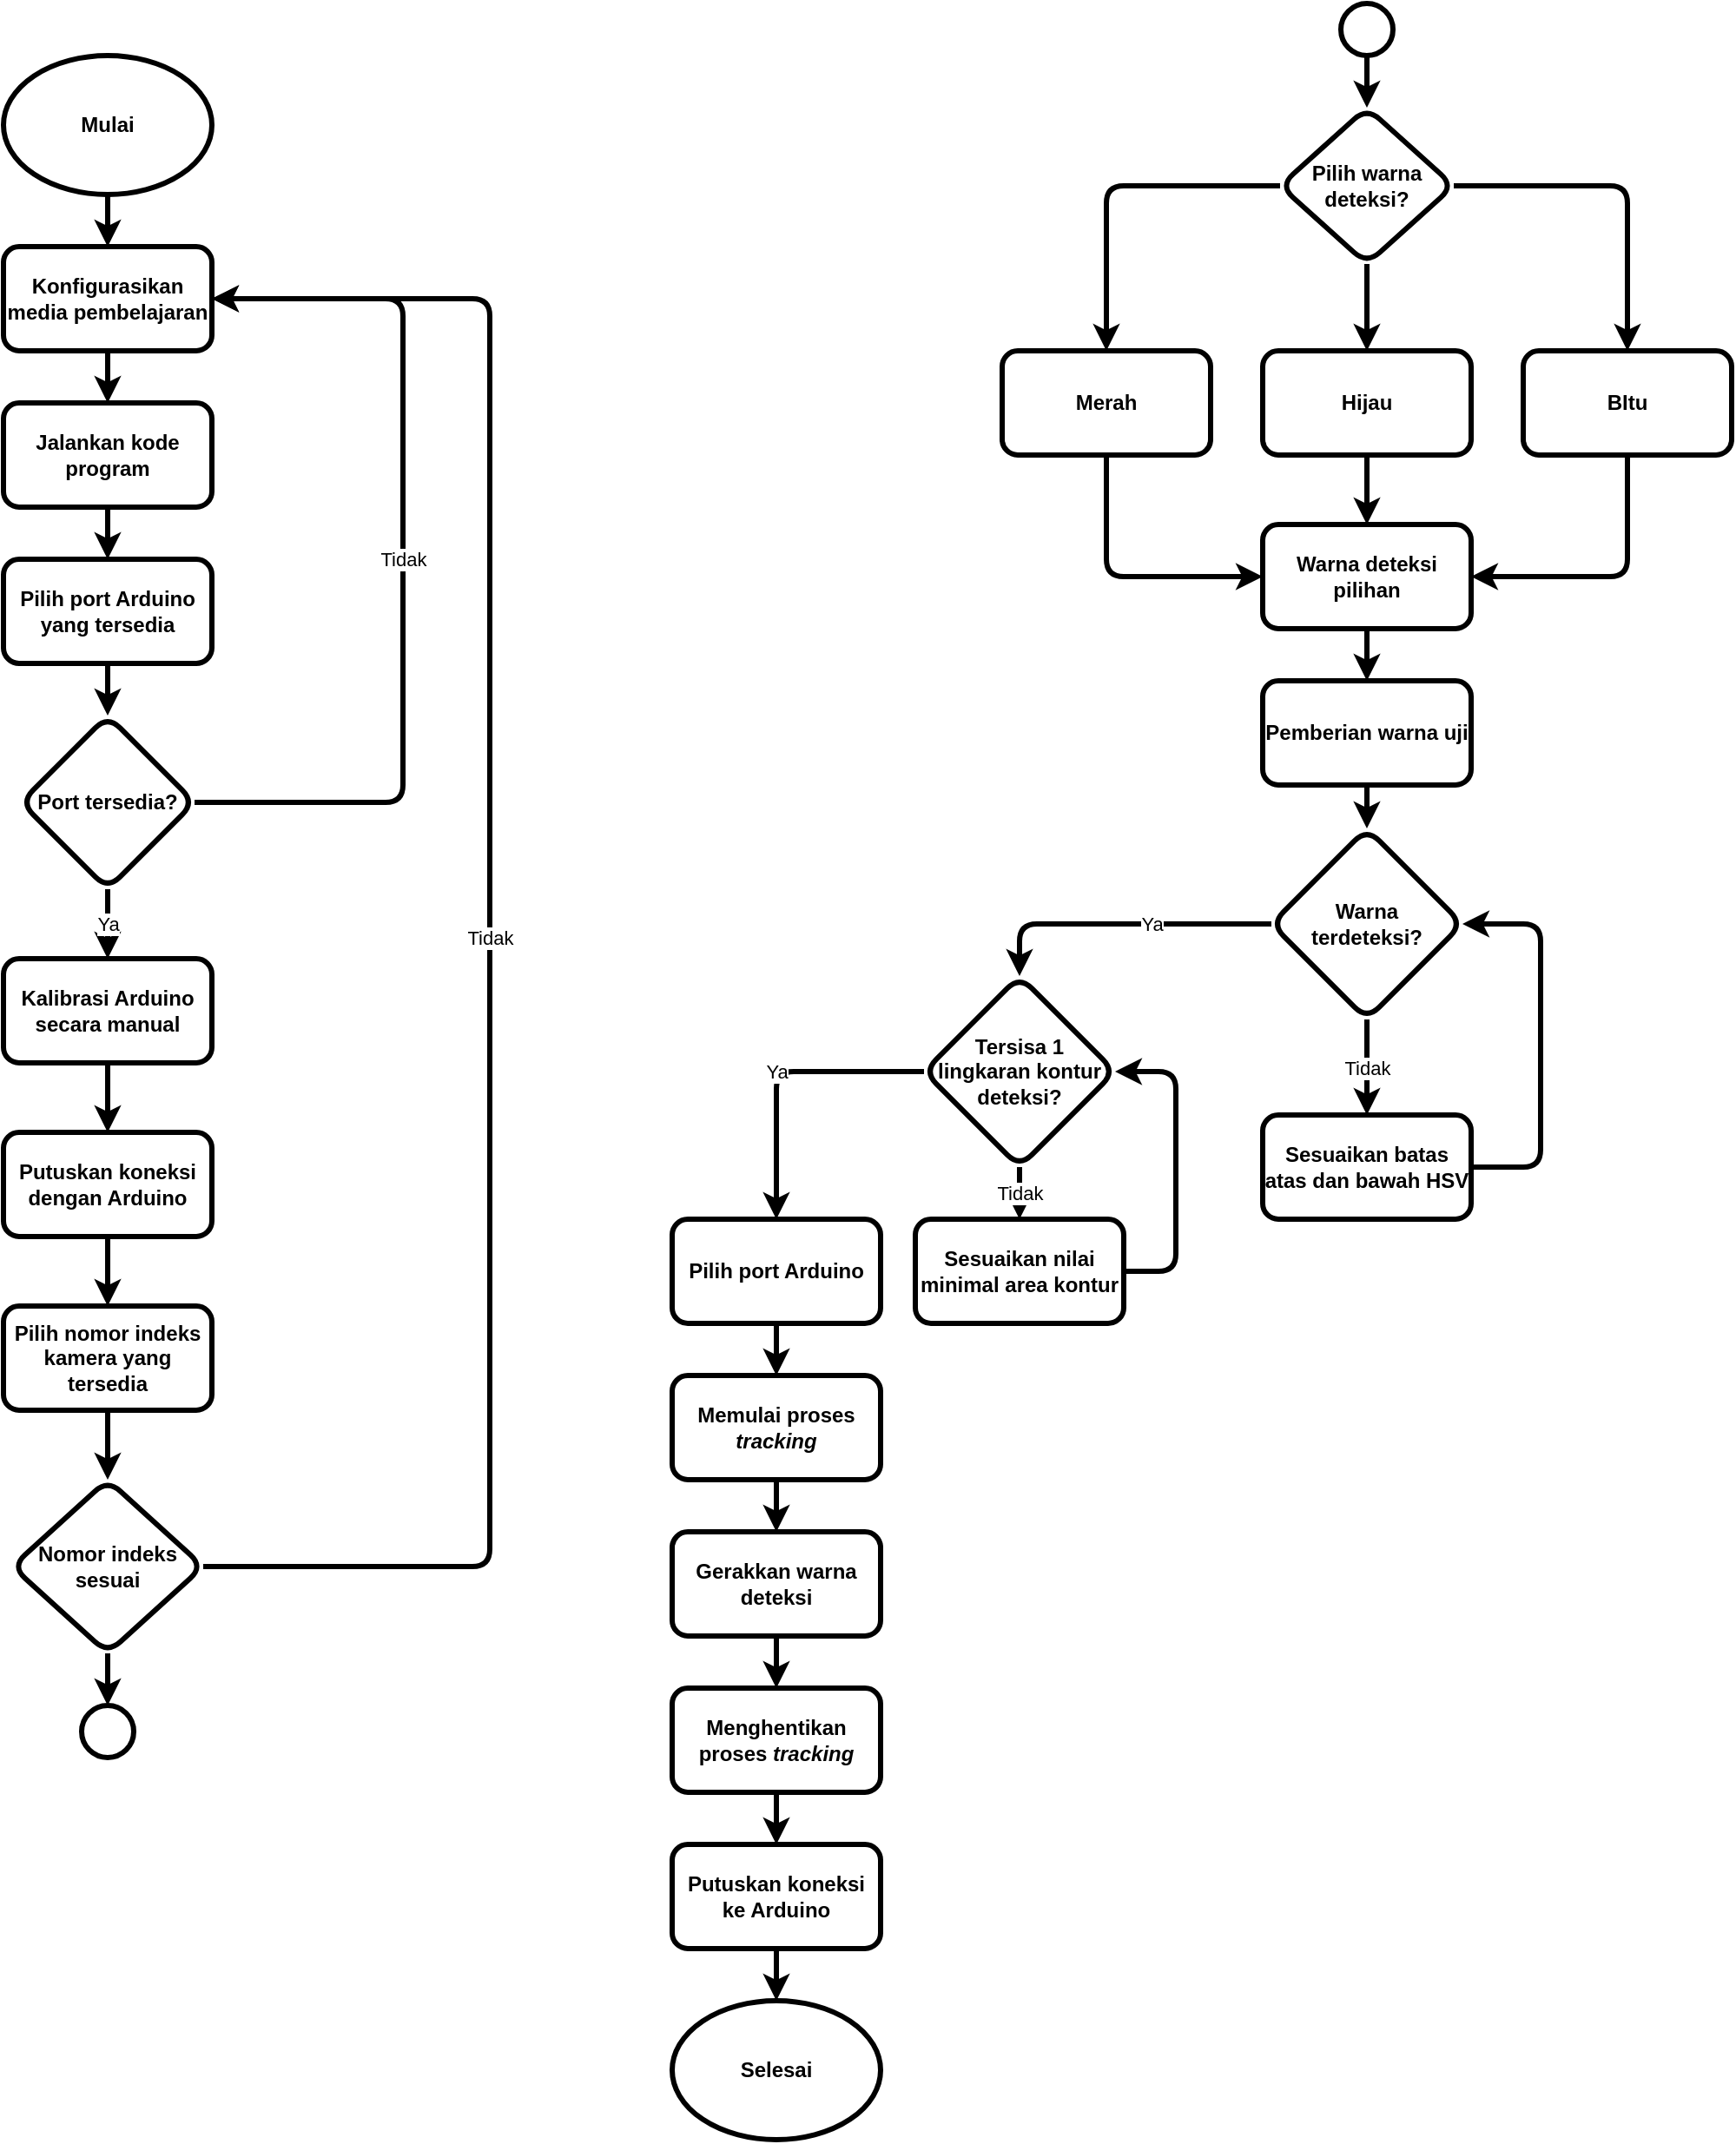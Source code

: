<mxfile>
    <diagram id="dxz3Dpgd_S9EO_WHkqeO" name="Page-1">
        <mxGraphModel dx="2619" dy="1277" grid="1" gridSize="10" guides="1" tooltips="1" connect="1" arrows="1" fold="1" page="1" pageScale="1" pageWidth="850" pageHeight="1100" math="0" shadow="0">
            <root>
                <mxCell id="0"/>
                <mxCell id="1" parent="0"/>
                <mxCell id="15" value="" style="edgeStyle=none;html=1;" parent="1" edge="1">
                    <mxGeometry relative="1" as="geometry">
                        <mxPoint x="350" y="770" as="sourcePoint"/>
                    </mxGeometry>
                </mxCell>
                <mxCell id="172" value="" style="group" vertex="1" connectable="0" parent="1">
                    <mxGeometry x="-810" y="10" width="995" height="1230" as="geometry"/>
                </mxCell>
                <mxCell id="5" value="Konfigurasikan media pembelajaran" style="rounded=1;whiteSpace=wrap;html=1;strokeWidth=3;fontStyle=1" parent="172" vertex="1">
                    <mxGeometry y="140" width="120" height="60" as="geometry"/>
                </mxCell>
                <mxCell id="8" value="Jalankan kode program" style="rounded=1;whiteSpace=wrap;html=1;strokeWidth=3;fontStyle=1" parent="172" vertex="1">
                    <mxGeometry y="230" width="120" height="60" as="geometry"/>
                </mxCell>
                <mxCell id="9" value="" style="edgeStyle=none;html=1;strokeWidth=3;" parent="172" source="5" target="8" edge="1">
                    <mxGeometry relative="1" as="geometry"/>
                </mxCell>
                <mxCell id="10" value="Pilih port Arduino yang tersedia" style="rounded=1;whiteSpace=wrap;html=1;strokeWidth=3;fontStyle=1" parent="172" vertex="1">
                    <mxGeometry y="320" width="120" height="60" as="geometry"/>
                </mxCell>
                <mxCell id="11" value="" style="edgeStyle=none;html=1;strokeWidth=3;" parent="172" source="8" target="10" edge="1">
                    <mxGeometry relative="1" as="geometry"/>
                </mxCell>
                <mxCell id="16" value="Mulai" style="ellipse;whiteSpace=wrap;html=1;strokeWidth=3;fontStyle=1" parent="172" vertex="1">
                    <mxGeometry y="30" width="120" height="80" as="geometry"/>
                </mxCell>
                <mxCell id="7" value="" style="edgeStyle=none;html=1;exitX=0.5;exitY=1;exitDx=0;exitDy=0;strokeWidth=3;" parent="172" source="16" target="5" edge="1">
                    <mxGeometry relative="1" as="geometry">
                        <mxPoint x="60" y="120" as="sourcePoint"/>
                    </mxGeometry>
                </mxCell>
                <mxCell id="17" value="Port tersedia?" style="rhombus;whiteSpace=wrap;html=1;rounded=1;strokeWidth=3;fontStyle=1" parent="172" vertex="1">
                    <mxGeometry x="10" y="410" width="100" height="100" as="geometry"/>
                </mxCell>
                <mxCell id="18" value="" style="edgeStyle=none;html=1;strokeWidth=3;" parent="172" source="10" target="17" edge="1">
                    <mxGeometry relative="1" as="geometry"/>
                </mxCell>
                <mxCell id="20" value="" style="endArrow=classic;html=1;exitX=1;exitY=0.5;exitDx=0;exitDy=0;entryX=1;entryY=0.5;entryDx=0;entryDy=0;strokeWidth=3;" parent="172" source="17" target="5" edge="1">
                    <mxGeometry relative="1" as="geometry">
                        <mxPoint x="80" y="510" as="sourcePoint"/>
                        <mxPoint x="180" y="510" as="targetPoint"/>
                        <Array as="points">
                            <mxPoint x="230" y="460"/>
                            <mxPoint x="230" y="170"/>
                        </Array>
                    </mxGeometry>
                </mxCell>
                <mxCell id="21" value="Tidak" style="edgeLabel;resizable=0;html=1;align=center;verticalAlign=middle;" parent="20" connectable="0" vertex="1">
                    <mxGeometry relative="1" as="geometry"/>
                </mxCell>
                <mxCell id="22" value="Kalibrasi Arduino secara manual" style="whiteSpace=wrap;html=1;rounded=1;glass=0;strokeWidth=3;fontStyle=1" parent="172" vertex="1">
                    <mxGeometry y="550" width="120" height="60" as="geometry"/>
                </mxCell>
                <mxCell id="26" value="Pilih nomor indeks kamera yang tersedia" style="whiteSpace=wrap;html=1;rounded=1;strokeWidth=3;fontStyle=1" parent="172" vertex="1">
                    <mxGeometry y="750" width="120" height="60" as="geometry"/>
                </mxCell>
                <mxCell id="28" value="Nomor indeks sesuai" style="rhombus;whiteSpace=wrap;html=1;rounded=1;strokeWidth=3;fontStyle=1" parent="172" vertex="1">
                    <mxGeometry x="5" y="850" width="110" height="100" as="geometry"/>
                </mxCell>
                <mxCell id="29" value="" style="edgeStyle=none;html=1;strokeWidth=3;" parent="172" source="26" target="28" edge="1">
                    <mxGeometry relative="1" as="geometry"/>
                </mxCell>
                <mxCell id="30" value="" style="endArrow=classic;html=1;exitX=1;exitY=0.5;exitDx=0;exitDy=0;entryX=1;entryY=0.5;entryDx=0;entryDy=0;strokeWidth=3;" parent="172" source="28" target="5" edge="1">
                    <mxGeometry relative="1" as="geometry">
                        <mxPoint x="280" y="590" as="sourcePoint"/>
                        <mxPoint x="230" y="170" as="targetPoint"/>
                        <Array as="points">
                            <mxPoint x="280" y="900"/>
                            <mxPoint x="280" y="170"/>
                        </Array>
                    </mxGeometry>
                </mxCell>
                <mxCell id="31" value="Tidak" style="edgeLabel;resizable=0;html=1;align=center;verticalAlign=middle;" parent="30" connectable="0" vertex="1">
                    <mxGeometry relative="1" as="geometry"/>
                </mxCell>
                <mxCell id="35" value="" style="endArrow=classic;html=1;entryX=0.5;entryY=0;entryDx=0;entryDy=0;strokeWidth=3;" parent="172" target="22" edge="1">
                    <mxGeometry relative="1" as="geometry">
                        <mxPoint x="60" y="510" as="sourcePoint"/>
                        <mxPoint x="180" y="590" as="targetPoint"/>
                    </mxGeometry>
                </mxCell>
                <mxCell id="36" value="Ya" style="edgeLabel;resizable=0;html=1;align=center;verticalAlign=middle;" parent="35" connectable="0" vertex="1">
                    <mxGeometry relative="1" as="geometry"/>
                </mxCell>
                <mxCell id="40" value="Putuskan koneksi dengan Arduino" style="rounded=1;whiteSpace=wrap;html=1;strokeWidth=3;fontStyle=1" parent="172" vertex="1">
                    <mxGeometry y="650" width="120" height="60" as="geometry"/>
                </mxCell>
                <mxCell id="41" value="" style="endArrow=classic;html=1;exitX=0.5;exitY=1;exitDx=0;exitDy=0;entryX=0.5;entryY=0;entryDx=0;entryDy=0;strokeWidth=3;" parent="172" source="22" target="40" edge="1">
                    <mxGeometry width="50" height="50" relative="1" as="geometry">
                        <mxPoint x="110" y="810" as="sourcePoint"/>
                        <mxPoint x="160" y="760" as="targetPoint"/>
                    </mxGeometry>
                </mxCell>
                <mxCell id="42" value="" style="endArrow=classic;html=1;exitX=0.5;exitY=1;exitDx=0;exitDy=0;entryX=0.5;entryY=0;entryDx=0;entryDy=0;strokeWidth=3;" parent="172" source="40" target="26" edge="1">
                    <mxGeometry width="50" height="50" relative="1" as="geometry">
                        <mxPoint x="70" y="620" as="sourcePoint"/>
                        <mxPoint x="70" y="670" as="targetPoint"/>
                    </mxGeometry>
                </mxCell>
                <mxCell id="106" value="" style="ellipse;whiteSpace=wrap;html=1;aspect=fixed;labelBorderColor=none;strokeWidth=3;" parent="172" vertex="1">
                    <mxGeometry x="45" y="980" width="30" height="30" as="geometry"/>
                </mxCell>
                <mxCell id="44" value="" style="edgeStyle=none;html=1;entryX=0.5;entryY=0;entryDx=0;entryDy=0;strokeWidth=3;" parent="172" source="28" target="106" edge="1">
                    <mxGeometry relative="1" as="geometry">
                        <mxPoint x="60" y="980" as="targetPoint"/>
                    </mxGeometry>
                </mxCell>
                <mxCell id="110" value="Pilih warna deteksi?" style="rhombus;whiteSpace=wrap;html=1;rounded=1;strokeWidth=3;fontStyle=1" parent="172" vertex="1">
                    <mxGeometry x="735" y="60" width="100" height="90" as="geometry"/>
                </mxCell>
                <mxCell id="111" value="Hijau" style="whiteSpace=wrap;html=1;rounded=1;strokeWidth=3;fontStyle=1" parent="172" vertex="1">
                    <mxGeometry x="725" y="200" width="120" height="60" as="geometry"/>
                </mxCell>
                <mxCell id="109" value="" style="edgeStyle=none;html=1;strokeWidth=3;" parent="172" source="110" target="111" edge="1">
                    <mxGeometry relative="1" as="geometry"/>
                </mxCell>
                <mxCell id="112" value="Merah" style="whiteSpace=wrap;html=1;rounded=1;strokeWidth=3;fontStyle=1" parent="172" vertex="1">
                    <mxGeometry x="575" y="200" width="120" height="60" as="geometry"/>
                </mxCell>
                <mxCell id="113" value="BItu" style="whiteSpace=wrap;html=1;rounded=1;strokeWidth=3;fontStyle=1" parent="172" vertex="1">
                    <mxGeometry x="875" y="200" width="120" height="60" as="geometry"/>
                </mxCell>
                <mxCell id="114" value="" style="endArrow=classic;html=1;entryX=0.5;entryY=0;entryDx=0;entryDy=0;exitX=0;exitY=0.5;exitDx=0;exitDy=0;strokeWidth=3;" parent="172" source="110" target="112" edge="1">
                    <mxGeometry width="50" height="50" relative="1" as="geometry">
                        <mxPoint x="835" y="170" as="sourcePoint"/>
                        <mxPoint x="885" y="120" as="targetPoint"/>
                        <Array as="points">
                            <mxPoint x="635" y="105"/>
                        </Array>
                    </mxGeometry>
                </mxCell>
                <mxCell id="115" value="" style="endArrow=classic;html=1;exitX=1;exitY=0.5;exitDx=0;exitDy=0;entryX=0.5;entryY=0;entryDx=0;entryDy=0;strokeWidth=3;" parent="172" source="110" target="113" edge="1">
                    <mxGeometry width="50" height="50" relative="1" as="geometry">
                        <mxPoint x="835" y="170" as="sourcePoint"/>
                        <mxPoint x="885" y="120" as="targetPoint"/>
                        <Array as="points">
                            <mxPoint x="935" y="105"/>
                        </Array>
                    </mxGeometry>
                </mxCell>
                <mxCell id="116" value="Warna deteksi pilihan" style="whiteSpace=wrap;html=1;rounded=1;strokeWidth=3;fontStyle=1" parent="172" vertex="1">
                    <mxGeometry x="725" y="300" width="120" height="60" as="geometry"/>
                </mxCell>
                <mxCell id="117" value="" style="endArrow=classic;html=1;exitX=0.5;exitY=1;exitDx=0;exitDy=0;entryX=0;entryY=0.5;entryDx=0;entryDy=0;strokeWidth=3;" parent="172" source="112" target="116" edge="1">
                    <mxGeometry width="50" height="50" relative="1" as="geometry">
                        <mxPoint x="865" y="410" as="sourcePoint"/>
                        <mxPoint x="915" y="360" as="targetPoint"/>
                        <Array as="points">
                            <mxPoint x="635" y="330"/>
                        </Array>
                    </mxGeometry>
                </mxCell>
                <mxCell id="118" value="" style="endArrow=classic;html=1;exitX=0.5;exitY=1;exitDx=0;exitDy=0;entryX=0.5;entryY=0;entryDx=0;entryDy=0;strokeWidth=3;" parent="172" source="111" target="116" edge="1">
                    <mxGeometry width="50" height="50" relative="1" as="geometry">
                        <mxPoint x="865" y="410" as="sourcePoint"/>
                        <mxPoint x="915" y="360" as="targetPoint"/>
                    </mxGeometry>
                </mxCell>
                <mxCell id="119" value="" style="endArrow=classic;html=1;exitX=0.5;exitY=1;exitDx=0;exitDy=0;entryX=1;entryY=0.5;entryDx=0;entryDy=0;strokeWidth=3;" parent="172" source="113" target="116" edge="1">
                    <mxGeometry width="50" height="50" relative="1" as="geometry">
                        <mxPoint x="865" y="410" as="sourcePoint"/>
                        <mxPoint x="915" y="360" as="targetPoint"/>
                        <Array as="points">
                            <mxPoint x="935" y="330"/>
                        </Array>
                    </mxGeometry>
                </mxCell>
                <mxCell id="120" value="Pemberian warna uji" style="whiteSpace=wrap;html=1;rounded=1;strokeWidth=3;fontStyle=1" parent="172" vertex="1">
                    <mxGeometry x="725" y="390" width="120" height="60" as="geometry"/>
                </mxCell>
                <mxCell id="121" value="" style="endArrow=classic;html=1;exitX=0.5;exitY=1;exitDx=0;exitDy=0;entryX=0.5;entryY=0;entryDx=0;entryDy=0;strokeWidth=3;" parent="172" source="116" target="120" edge="1">
                    <mxGeometry width="50" height="50" relative="1" as="geometry">
                        <mxPoint x="865" y="420" as="sourcePoint"/>
                        <mxPoint x="915" y="370" as="targetPoint"/>
                    </mxGeometry>
                </mxCell>
                <mxCell id="122" value="" style="endArrow=classic;html=1;exitX=0.5;exitY=1;exitDx=0;exitDy=0;entryX=0.5;entryY=0;entryDx=0;entryDy=0;strokeWidth=3;" parent="172" source="120" target="127" edge="1">
                    <mxGeometry width="50" height="50" relative="1" as="geometry">
                        <mxPoint x="795" y="370" as="sourcePoint"/>
                        <mxPoint x="805" y="460" as="targetPoint"/>
                    </mxGeometry>
                </mxCell>
                <mxCell id="123" value="Sesuaikan batas atas dan bawah HSV" style="whiteSpace=wrap;html=1;strokeWidth=3;rounded=1;fontStyle=1" parent="172" vertex="1">
                    <mxGeometry x="725" y="640" width="120" height="60" as="geometry"/>
                </mxCell>
                <mxCell id="124" value="" style="endArrow=classic;html=1;exitX=0.5;exitY=1;exitDx=0;exitDy=0;entryX=0.5;entryY=0;entryDx=0;entryDy=0;strokeWidth=3;" parent="172" source="127" target="123" edge="1">
                    <mxGeometry relative="1" as="geometry">
                        <mxPoint x="835" y="530" as="sourcePoint"/>
                        <mxPoint x="775" y="680" as="targetPoint"/>
                    </mxGeometry>
                </mxCell>
                <mxCell id="125" value="Tidak" style="edgeLabel;resizable=0;html=1;align=center;verticalAlign=middle;" parent="124" connectable="0" vertex="1">
                    <mxGeometry relative="1" as="geometry"/>
                </mxCell>
                <mxCell id="127" value="Warna terdeteksi?" style="rhombus;labelBorderColor=none;whiteSpace=wrap;html=1;verticalAlign=middle;horizontal=1;spacing=8;strokeWidth=3;rounded=1;fontStyle=1" parent="172" vertex="1">
                    <mxGeometry x="730" y="475" width="110" height="110" as="geometry"/>
                </mxCell>
                <mxCell id="131" value="" style="endArrow=classic;html=1;exitX=0;exitY=0.5;exitDx=0;exitDy=0;entryX=0.5;entryY=0;entryDx=0;entryDy=0;strokeWidth=3;" parent="172" source="127" edge="1">
                    <mxGeometry relative="1" as="geometry">
                        <mxPoint x="735" y="660" as="sourcePoint"/>
                        <mxPoint x="585" y="560" as="targetPoint"/>
                        <Array as="points">
                            <mxPoint x="585" y="530"/>
                        </Array>
                    </mxGeometry>
                </mxCell>
                <mxCell id="133" value="" style="endArrow=classic;html=1;exitX=1;exitY=0.5;exitDx=0;exitDy=0;entryX=1;entryY=0.5;entryDx=0;entryDy=0;strokeWidth=3;" parent="172" source="123" target="127" edge="1">
                    <mxGeometry width="50" height="50" relative="1" as="geometry">
                        <mxPoint x="765" y="630" as="sourcePoint"/>
                        <mxPoint x="815" y="580" as="targetPoint"/>
                        <Array as="points">
                            <mxPoint x="885" y="670"/>
                            <mxPoint x="885" y="530"/>
                        </Array>
                    </mxGeometry>
                </mxCell>
                <mxCell id="148" value="" style="ellipse;whiteSpace=wrap;html=1;aspect=fixed;labelBorderColor=none;strokeWidth=3;" parent="172" vertex="1">
                    <mxGeometry x="770" width="30" height="30" as="geometry"/>
                </mxCell>
                <mxCell id="149" value="" style="endArrow=classic;html=1;exitX=0.5;exitY=1;exitDx=0;exitDy=0;strokeWidth=3;" parent="172" source="148" target="110" edge="1">
                    <mxGeometry width="50" height="50" relative="1" as="geometry">
                        <mxPoint x="720" y="100" as="sourcePoint"/>
                        <mxPoint x="770" y="50" as="targetPoint"/>
                    </mxGeometry>
                </mxCell>
                <mxCell id="150" value="Tersisa 1 lingkaran kontur deteksi?" style="rhombus;labelBorderColor=none;whiteSpace=wrap;html=1;verticalAlign=middle;horizontal=1;spacing=8;strokeWidth=3;rounded=1;fontStyle=1" vertex="1" parent="172">
                    <mxGeometry x="530" y="560" width="110" height="110" as="geometry"/>
                </mxCell>
                <mxCell id="151" value="Pilih port Arduino" style="rounded=1;whiteSpace=wrap;html=1;labelBorderColor=none;strokeWidth=3;fontStyle=1" vertex="1" parent="172">
                    <mxGeometry x="385" y="700" width="120" height="60" as="geometry"/>
                </mxCell>
                <mxCell id="152" value="" style="endArrow=classic;html=1;exitX=0;exitY=0.5;exitDx=0;exitDy=0;strokeWidth=3;" edge="1" parent="172" source="150" target="151">
                    <mxGeometry relative="1" as="geometry">
                        <mxPoint x="755" y="670" as="sourcePoint"/>
                        <mxPoint x="855" y="670" as="targetPoint"/>
                        <Array as="points">
                            <mxPoint x="445" y="615"/>
                        </Array>
                    </mxGeometry>
                </mxCell>
                <mxCell id="153" value="Ya" style="edgeLabel;resizable=0;html=1;align=center;verticalAlign=middle;labelBorderColor=none;" connectable="0" vertex="1" parent="152">
                    <mxGeometry relative="1" as="geometry"/>
                </mxCell>
                <mxCell id="154" value="Ya" style="edgeLabel;resizable=0;html=1;align=center;verticalAlign=middle;labelBorderColor=none;" connectable="0" vertex="1" parent="172">
                    <mxGeometry x="660.5" y="530" as="geometry"/>
                </mxCell>
                <mxCell id="155" value="Sesuaikan nilai minimal area kontur" style="whiteSpace=wrap;html=1;strokeWidth=3;rounded=1;fontStyle=1" vertex="1" parent="172">
                    <mxGeometry x="525" y="700" width="120" height="60" as="geometry"/>
                </mxCell>
                <mxCell id="156" value="" style="endArrow=classic;html=1;exitX=1;exitY=0.5;exitDx=0;exitDy=0;entryX=1;entryY=0.5;entryDx=0;entryDy=0;strokeWidth=3;" edge="1" parent="172" source="155" target="150">
                    <mxGeometry width="50" height="50" relative="1" as="geometry">
                        <mxPoint x="705" y="730" as="sourcePoint"/>
                        <mxPoint x="755" y="680" as="targetPoint"/>
                        <Array as="points">
                            <mxPoint x="675" y="730"/>
                            <mxPoint x="675" y="615"/>
                        </Array>
                    </mxGeometry>
                </mxCell>
                <mxCell id="157" value="" style="endArrow=classic;html=1;exitX=0.5;exitY=1;exitDx=0;exitDy=0;entryX=0.5;entryY=0;entryDx=0;entryDy=0;strokeWidth=3;" edge="1" parent="172" source="150" target="155">
                    <mxGeometry relative="1" as="geometry">
                        <mxPoint x="685" y="710" as="sourcePoint"/>
                        <mxPoint x="785" y="710" as="targetPoint"/>
                    </mxGeometry>
                </mxCell>
                <mxCell id="158" value="Tidak" style="edgeLabel;resizable=0;html=1;align=center;verticalAlign=middle;labelBorderColor=none;" connectable="0" vertex="1" parent="157">
                    <mxGeometry relative="1" as="geometry"/>
                </mxCell>
                <mxCell id="159" value="Memulai proses &lt;i&gt;tracking&lt;/i&gt;" style="rounded=1;whiteSpace=wrap;html=1;labelBorderColor=none;strokeWidth=3;fontStyle=1" vertex="1" parent="172">
                    <mxGeometry x="385" y="790" width="120" height="60" as="geometry"/>
                </mxCell>
                <mxCell id="160" value="" style="endArrow=classic;html=1;exitX=0.5;exitY=1;exitDx=0;exitDy=0;entryX=0.5;entryY=0;entryDx=0;entryDy=0;strokeWidth=3;" edge="1" parent="172" source="151" target="159">
                    <mxGeometry width="50" height="50" relative="1" as="geometry">
                        <mxPoint x="575" y="880" as="sourcePoint"/>
                        <mxPoint x="625" y="830" as="targetPoint"/>
                    </mxGeometry>
                </mxCell>
                <mxCell id="161" value="Gerakkan warna deteksi" style="rounded=1;whiteSpace=wrap;html=1;labelBorderColor=none;strokeWidth=3;fontStyle=1" vertex="1" parent="172">
                    <mxGeometry x="385" y="880" width="120" height="60" as="geometry"/>
                </mxCell>
                <mxCell id="162" value="" style="endArrow=classic;html=1;exitX=0.5;exitY=1;exitDx=0;exitDy=0;entryX=0.5;entryY=0;entryDx=0;entryDy=0;strokeWidth=3;" edge="1" parent="172" source="159" target="161">
                    <mxGeometry width="50" height="50" relative="1" as="geometry">
                        <mxPoint x="584.57" y="850" as="sourcePoint"/>
                        <mxPoint x="584.57" y="890" as="targetPoint"/>
                    </mxGeometry>
                </mxCell>
                <mxCell id="163" value="Menghentikan proses &lt;i&gt;tracking&lt;/i&gt;" style="rounded=1;whiteSpace=wrap;html=1;labelBorderColor=none;strokeWidth=3;fontStyle=1" vertex="1" parent="172">
                    <mxGeometry x="385" y="970" width="120" height="60" as="geometry"/>
                </mxCell>
                <mxCell id="164" value="" style="endArrow=classic;html=1;entryX=0.5;entryY=0;entryDx=0;entryDy=0;exitX=0.5;exitY=1;exitDx=0;exitDy=0;strokeWidth=3;" edge="1" parent="172" source="161" target="163">
                    <mxGeometry width="50" height="50" relative="1" as="geometry">
                        <mxPoint x="445" y="950" as="sourcePoint"/>
                        <mxPoint x="565" y="980" as="targetPoint"/>
                    </mxGeometry>
                </mxCell>
                <mxCell id="165" value="Putuskan koneksi ke Arduino" style="rounded=1;whiteSpace=wrap;html=1;labelBorderColor=none;strokeWidth=3;fontStyle=1" vertex="1" parent="172">
                    <mxGeometry x="385" y="1060" width="120" height="60" as="geometry"/>
                </mxCell>
                <mxCell id="166" value="" style="endArrow=classic;html=1;entryX=0.5;entryY=0;entryDx=0;entryDy=0;exitX=0.5;exitY=1;exitDx=0;exitDy=0;strokeWidth=3;" edge="1" parent="172" source="163" target="165">
                    <mxGeometry width="50" height="50" relative="1" as="geometry">
                        <mxPoint x="545" y="1050" as="sourcePoint"/>
                        <mxPoint x="545" y="1080" as="targetPoint"/>
                    </mxGeometry>
                </mxCell>
                <mxCell id="167" value="Selesai" style="ellipse;whiteSpace=wrap;html=1;labelBorderColor=none;strokeWidth=3;fontStyle=1" vertex="1" parent="172">
                    <mxGeometry x="385" y="1150" width="120" height="80" as="geometry"/>
                </mxCell>
                <mxCell id="168" value="" style="endArrow=classic;html=1;exitX=0.5;exitY=1;exitDx=0;exitDy=0;entryX=0.5;entryY=0;entryDx=0;entryDy=0;strokeWidth=3;" edge="1" parent="172" source="165" target="167">
                    <mxGeometry width="50" height="50" relative="1" as="geometry">
                        <mxPoint x="435" y="1230" as="sourcePoint"/>
                        <mxPoint x="485" y="1180" as="targetPoint"/>
                    </mxGeometry>
                </mxCell>
            </root>
        </mxGraphModel>
    </diagram>
</mxfile>